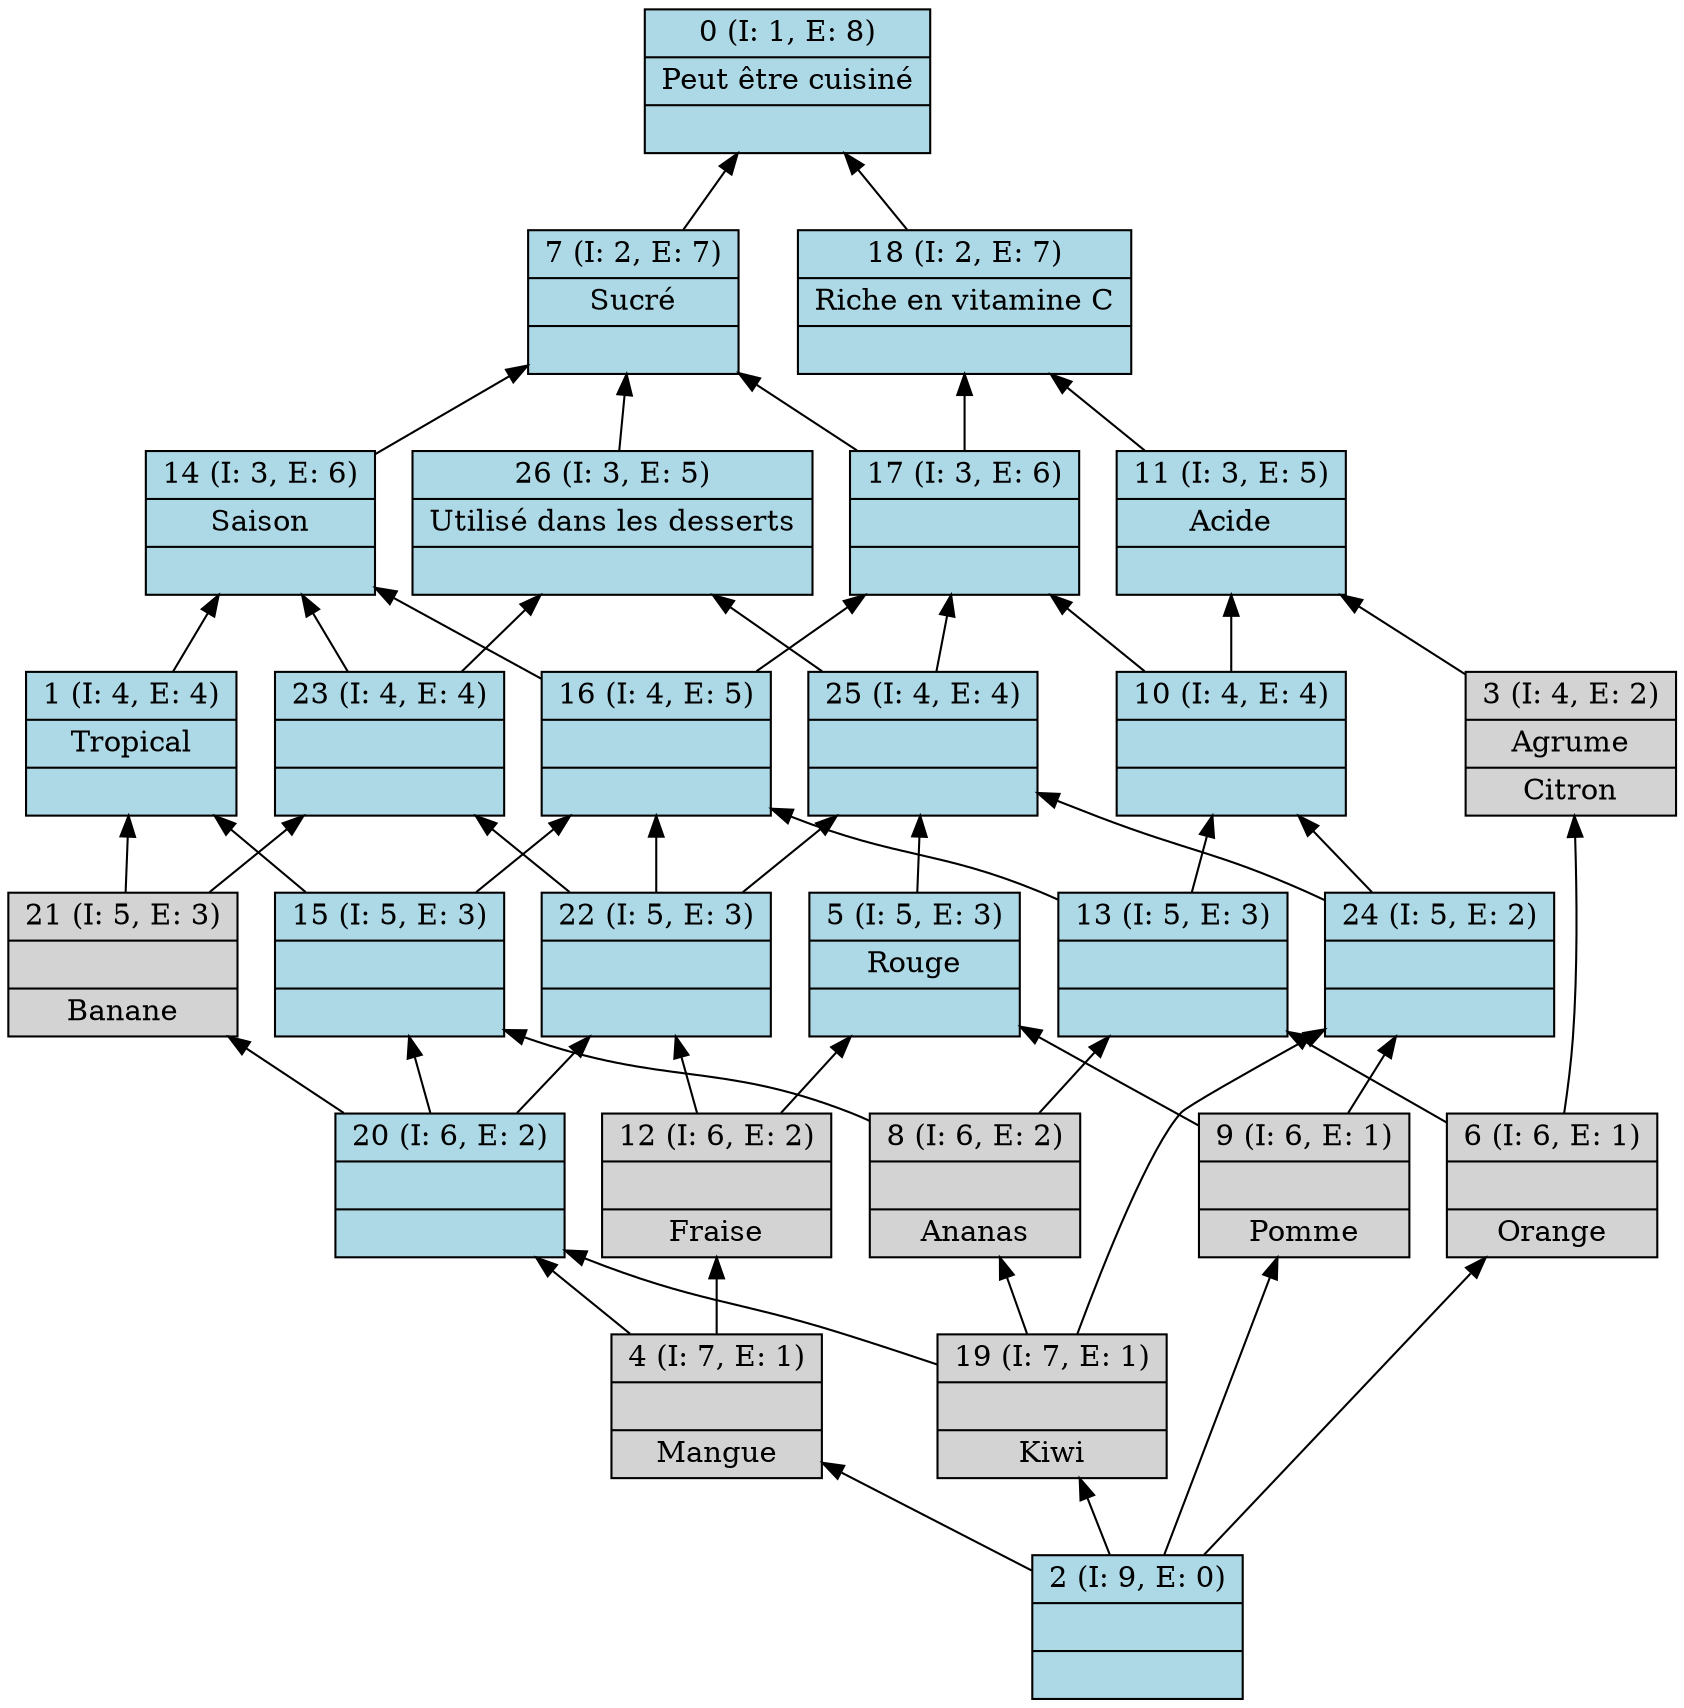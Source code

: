 digraph G { 
	rankdir=BT;
0 [shape=record,style=filled,fillcolor=lightblue,label="{0 (I: 1, E: 8)|Peut être cuisiné\n|}"];
1 [shape=record,style=filled,fillcolor=lightblue,label="{1 (I: 4, E: 4)|Tropical\n|}"];
2 [shape=record,style=filled,fillcolor=lightblue,label="{2 (I: 9, E: 0)||}"];
3 [shape=record,style=filled,label="{3 (I: 4, E: 2)|Agrume\n|Citron\n}"];
4 [shape=record,style=filled,label="{4 (I: 7, E: 1)||Mangue\n}"];
5 [shape=record,style=filled,fillcolor=lightblue,label="{5 (I: 5, E: 3)|Rouge\n|}"];
6 [shape=record,style=filled,label="{6 (I: 6, E: 1)||Orange\n}"];
7 [shape=record,style=filled,fillcolor=lightblue,label="{7 (I: 2, E: 7)|Sucré\n|}"];
8 [shape=record,style=filled,label="{8 (I: 6, E: 2)||Ananas\n}"];
9 [shape=record,style=filled,label="{9 (I: 6, E: 1)||Pomme\n}"];
10 [shape=record,style=filled,fillcolor=lightblue,label="{10 (I: 4, E: 4)||}"];
11 [shape=record,style=filled,fillcolor=lightblue,label="{11 (I: 3, E: 5)|Acide\n|}"];
12 [shape=record,style=filled,label="{12 (I: 6, E: 2)||Fraise\n}"];
13 [shape=record,style=filled,fillcolor=lightblue,label="{13 (I: 5, E: 3)||}"];
14 [shape=record,style=filled,fillcolor=lightblue,label="{14 (I: 3, E: 6)|Saison\n|}"];
15 [shape=record,style=filled,fillcolor=lightblue,label="{15 (I: 5, E: 3)||}"];
16 [shape=record,style=filled,fillcolor=lightblue,label="{16 (I: 4, E: 5)||}"];
17 [shape=record,style=filled,fillcolor=lightblue,label="{17 (I: 3, E: 6)||}"];
18 [shape=record,style=filled,fillcolor=lightblue,label="{18 (I: 2, E: 7)|Riche en vitamine C\n|}"];
19 [shape=record,style=filled,label="{19 (I: 7, E: 1)||Kiwi\n}"];
20 [shape=record,style=filled,fillcolor=lightblue,label="{20 (I: 6, E: 2)||}"];
21 [shape=record,style=filled,label="{21 (I: 5, E: 3)||Banane\n}"];
22 [shape=record,style=filled,fillcolor=lightblue,label="{22 (I: 5, E: 3)||}"];
23 [shape=record,style=filled,fillcolor=lightblue,label="{23 (I: 4, E: 4)||}"];
24 [shape=record,style=filled,fillcolor=lightblue,label="{24 (I: 5, E: 2)||}"];
25 [shape=record,style=filled,fillcolor=lightblue,label="{25 (I: 4, E: 4)||}"];
26 [shape=record,style=filled,fillcolor=lightblue,label="{26 (I: 3, E: 5)|Utilisé dans les desserts\n|}"];
	1 -> 14
	2 -> 4
	2 -> 6
	2 -> 9
	2 -> 19
	3 -> 11
	4 -> 12
	4 -> 20
	5 -> 25
	6 -> 3
	6 -> 13
	7 -> 0
	8 -> 13
	8 -> 15
	9 -> 5
	9 -> 24
	10 -> 11
	10 -> 17
	11 -> 18
	12 -> 5
	12 -> 22
	13 -> 10
	13 -> 16
	14 -> 7
	15 -> 1
	15 -> 16
	16 -> 14
	16 -> 17
	17 -> 7
	17 -> 18
	18 -> 0
	19 -> 8
	19 -> 20
	19 -> 24
	20 -> 15
	20 -> 21
	20 -> 22
	21 -> 1
	21 -> 23
	22 -> 16
	22 -> 23
	22 -> 25
	23 -> 14
	23 -> 26
	24 -> 10
	24 -> 25
	25 -> 17
	25 -> 26
	26 -> 7
}